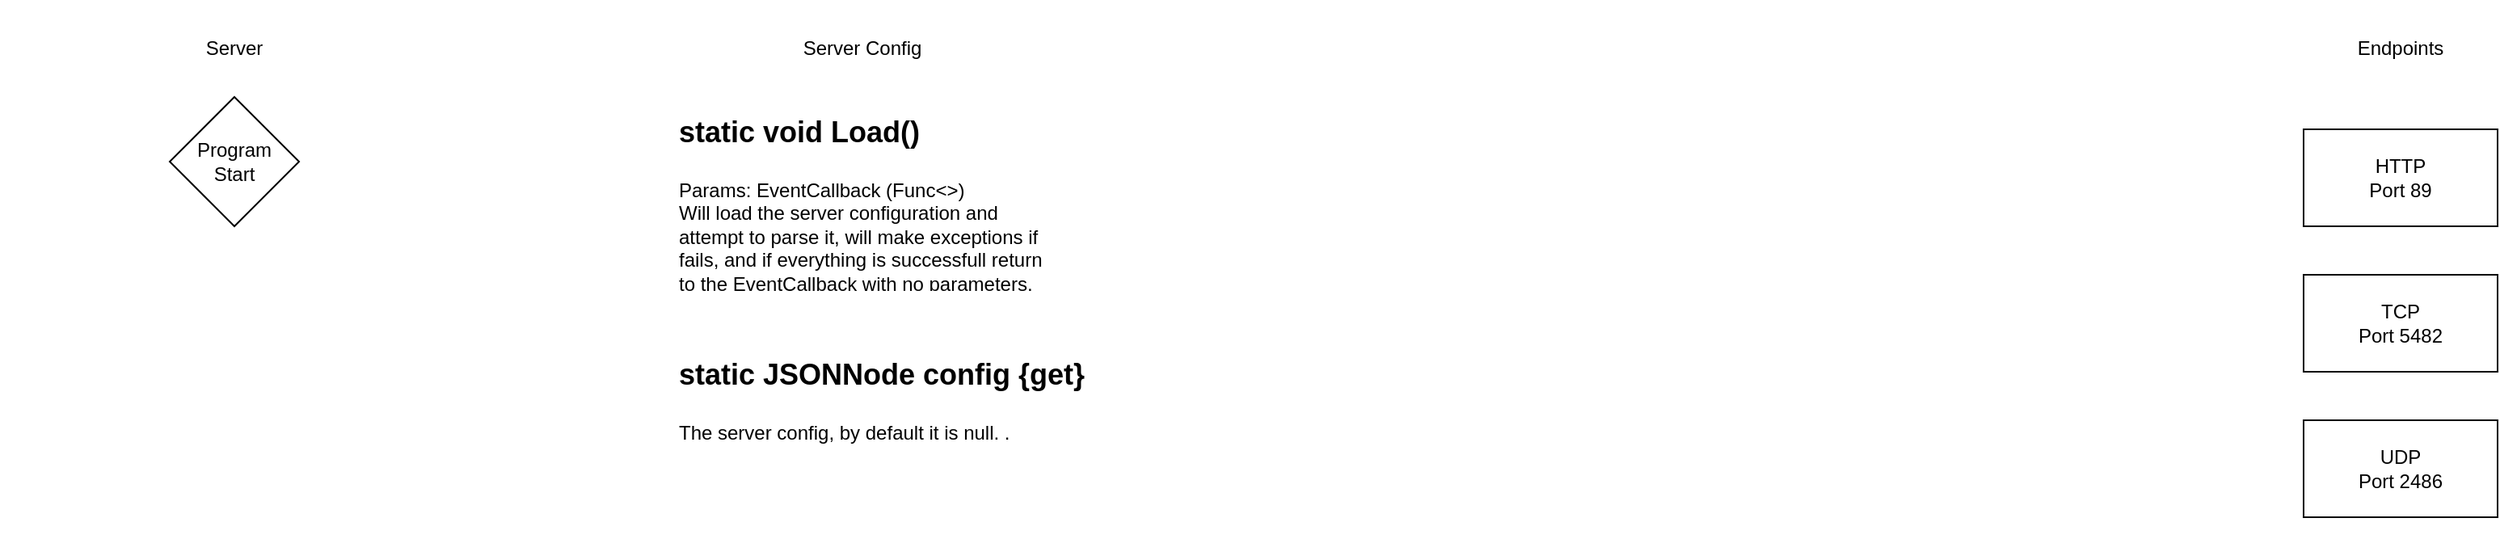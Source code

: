 <mxfile version="13.6.10" type="github">
  <diagram id="C5RBs43oDa-KdzZeNtuy" name="Page-1">
    <mxGraphModel dx="1422" dy="839" grid="1" gridSize="10" guides="1" tooltips="1" connect="1" arrows="1" fold="1" page="1" pageScale="1" pageWidth="827" pageHeight="1169" math="0" shadow="0">
      <root>
        <mxCell id="WIyWlLk6GJQsqaUBKTNV-0" />
        <mxCell id="WIyWlLk6GJQsqaUBKTNV-1" parent="WIyWlLk6GJQsqaUBKTNV-0" />
        <mxCell id="qbrfh7KyGv1r-v8un3VR-1" value="Server" style="text;html=1;strokeColor=none;fillColor=none;align=center;verticalAlign=middle;whiteSpace=wrap;rounded=0;" vertex="1" parent="WIyWlLk6GJQsqaUBKTNV-1">
          <mxGeometry x="10" y="10" width="290" height="60" as="geometry" />
        </mxCell>
        <mxCell id="qbrfh7KyGv1r-v8un3VR-2" value="Endpoints" style="text;html=1;strokeColor=none;fillColor=none;align=center;verticalAlign=middle;whiteSpace=wrap;rounded=0;" vertex="1" parent="WIyWlLk6GJQsqaUBKTNV-1">
          <mxGeometry x="1460" y="30" width="70" height="20" as="geometry" />
        </mxCell>
        <mxCell id="qbrfh7KyGv1r-v8un3VR-3" value="HTTP&lt;br&gt;Port 89" style="rounded=0;whiteSpace=wrap;html=1;" vertex="1" parent="WIyWlLk6GJQsqaUBKTNV-1">
          <mxGeometry x="1435" y="90" width="120" height="60" as="geometry" />
        </mxCell>
        <mxCell id="qbrfh7KyGv1r-v8un3VR-4" value="TCP&lt;br&gt;Port 5482" style="rounded=0;whiteSpace=wrap;html=1;" vertex="1" parent="WIyWlLk6GJQsqaUBKTNV-1">
          <mxGeometry x="1435" y="180" width="120" height="60" as="geometry" />
        </mxCell>
        <mxCell id="qbrfh7KyGv1r-v8un3VR-6" value="UDP&lt;br&gt;Port 2486" style="rounded=0;whiteSpace=wrap;html=1;" vertex="1" parent="WIyWlLk6GJQsqaUBKTNV-1">
          <mxGeometry x="1435" y="270" width="120" height="60" as="geometry" />
        </mxCell>
        <mxCell id="qbrfh7KyGv1r-v8un3VR-7" value="Program&lt;br&gt;Start" style="rhombus;whiteSpace=wrap;html=1;" vertex="1" parent="WIyWlLk6GJQsqaUBKTNV-1">
          <mxGeometry x="115" y="70" width="80" height="80" as="geometry" />
        </mxCell>
        <mxCell id="qbrfh7KyGv1r-v8un3VR-8" value="Server Config" style="text;html=1;strokeColor=none;fillColor=none;align=center;verticalAlign=middle;whiteSpace=wrap;rounded=0;" vertex="1" parent="WIyWlLk6GJQsqaUBKTNV-1">
          <mxGeometry x="490" y="30" width="107" height="20" as="geometry" />
        </mxCell>
        <mxCell id="qbrfh7KyGv1r-v8un3VR-10" value="&lt;h1&gt;&lt;font style=&quot;font-size: 18px&quot;&gt;static void Load()&lt;/font&gt;&lt;/h1&gt;&lt;p&gt;Params: EventCallback (Func&amp;lt;&amp;gt;)&lt;br&gt;Will load the server configuration and attempt to parse it, will make exceptions if fails, and if everything is successfull return to the EventCallback with no parameters.&lt;/p&gt;" style="text;html=1;strokeColor=none;fillColor=none;spacing=5;spacingTop=-20;whiteSpace=wrap;overflow=hidden;rounded=0;" vertex="1" parent="WIyWlLk6GJQsqaUBKTNV-1">
          <mxGeometry x="425.25" y="70" width="236.5" height="120" as="geometry" />
        </mxCell>
        <mxCell id="qbrfh7KyGv1r-v8un3VR-12" value="&lt;h1&gt;&lt;font style=&quot;font-size: 18px&quot;&gt;static JSONNode config {get}&lt;/font&gt;&lt;/h1&gt;&lt;p&gt;The server config, by default it is null. .&lt;/p&gt;" style="text;html=1;strokeColor=none;fillColor=none;spacing=5;spacingTop=-20;whiteSpace=wrap;overflow=hidden;rounded=0;" vertex="1" parent="WIyWlLk6GJQsqaUBKTNV-1">
          <mxGeometry x="425.25" y="220" width="264.75" height="120" as="geometry" />
        </mxCell>
      </root>
    </mxGraphModel>
  </diagram>
</mxfile>
